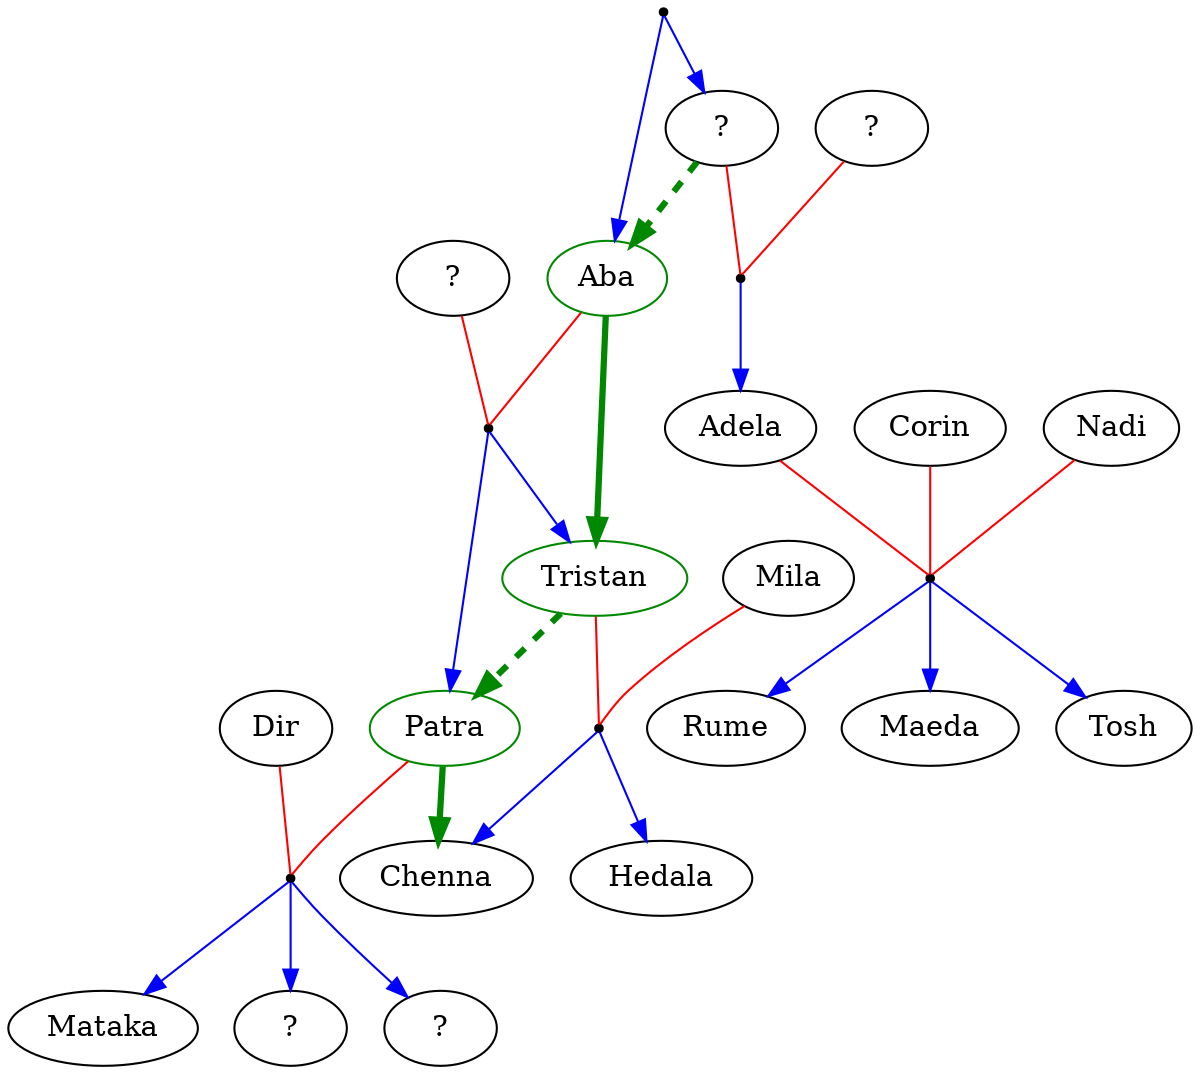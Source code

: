 digraph Fardi {
  AbaWife [label="?"];
  AbaShip [shape=point];
  AbaParentShip [shape=point];
  AbaSiblingShip [shape=point];
  PatraDir [shape=point];
  TristanMila [shape=point];
  AdelaCorinNadi [shape=point];

  subgraph ships {
    edge [dir=none, color=red, weight=20];
    Aba -> AbaShip; AbaWife -> AbaShip;
    AbaSibling -> AbaSiblingShip; AbaSiblingPartner -> AbaSiblingShip;
    Patra -> PatraDir; Dir -> PatraDir;
    Tristan -> TristanMila; Mila -> TristanMila;
    Adela -> AdelaCorinNadi; Corin -> AdelaCorinNadi; Nadi -> AdelaCorinNadi;
  }

  subgraph parentage {
    edge [color=blue, weight=20];

    AbaParentShip -> Aba;
    AbaParentShip -> AbaSibling;

    AbaSibling[label="?"];
    AbaSiblingPartner[label="?"];
    AbaSiblingShip -> Adela;

    AbaShip -> Tristan;
    AbaShip -> Patra;

    PatraDir -> Mataka;
    PatraDir -> Child2;
    PatraDir -> Child3;

    Child2 [label="?"];
    Child3 [label="?"];

    TristanMila -> Chenna;
    TristanMila -> Hedala;

    AdelaCorinNadi -> Rume;
    AdelaCorinNadi -> Maeda;
    AdelaCorinNadi -> Tosh;
  }

  subgraph succession {
    edge [color="#008800", penwidth=3, weight=0];

    AbaSibling -> Aba [style=dashed];
    Aba -> Tristan;
    Tristan -> Patra [style=dashed];
    Patra -> Chenna;
  }

  subgraph heads {
    Aba [color="#008800"];
    Tristan [color="#008800"];
    Patra [color="#008800"];
  }
}

